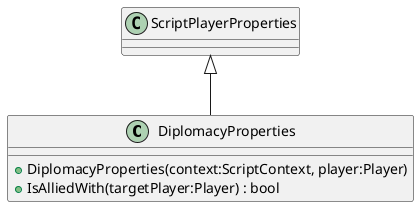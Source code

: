 @startuml
class DiplomacyProperties {
    + DiplomacyProperties(context:ScriptContext, player:Player)
    + IsAlliedWith(targetPlayer:Player) : bool
}
ScriptPlayerProperties <|-- DiplomacyProperties
@enduml
